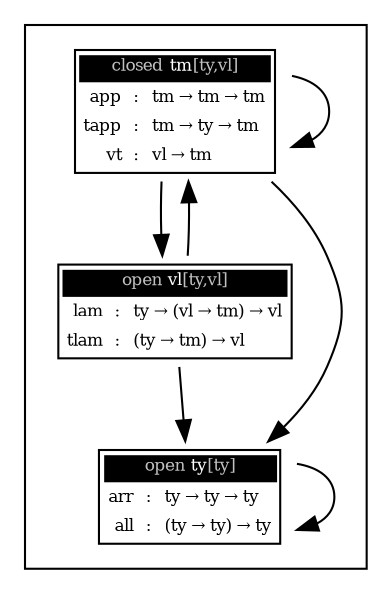 strict digraph {
    node [shape=plaintext
         ,fontsize=8];
    subgraph cluster {
        tm [label=<<TABLE BORDER="1" CELLBORDER="0" CELLSPACING="1"><TR><TD ALIGN="CENTER" COLSPAN="3" BGCOLOR="black"><FONT COLOR="gray">closed </FONT><FONT COLOR="white">tm</FONT><FONT COLOR="gray">[ty,vl]</FONT></TD></TR>
                                                                    <TR><TD ALIGN="RIGHT">app</TD> <TD ALIGN="CENTER">:</TD> <TD ALIGN="LEFT">tm → tm → tm</TD></TR>
                                                                    <TR><TD ALIGN="RIGHT">tapp</TD> <TD ALIGN="CENTER">:</TD> <TD ALIGN="LEFT">tm → ty → tm</TD></TR>
                                                                    <TR><TD ALIGN="RIGHT">vt</TD> <TD ALIGN="CENTER">:</TD> <TD ALIGN="LEFT">vl → tm</TD></TR></TABLE>>];
        vl [label=<<TABLE BORDER="1" CELLBORDER="0" CELLSPACING="1"><TR><TD ALIGN="CENTER" COLSPAN="3" BGCOLOR="black"><FONT COLOR="gray">open </FONT><FONT COLOR="white">vl</FONT><FONT COLOR="gray">[ty,vl]</FONT></TD></TR>
                                                                    <TR><TD ALIGN="RIGHT">lam</TD> <TD ALIGN="CENTER">:</TD> <TD ALIGN="LEFT">ty → (vl → tm) → vl</TD></TR>
                                                                    <TR><TD ALIGN="RIGHT">tlam</TD> <TD ALIGN="CENTER">:</TD> <TD ALIGN="LEFT">(ty → tm) → vl</TD></TR></TABLE>>];
        tm -> tm;
        tm -> ty;
        tm -> vl;
        vl -> ty;
        vl -> tm;
    }
    ty [label=<<TABLE BORDER="1" CELLBORDER="0" CELLSPACING="1"><TR><TD ALIGN="CENTER" COLSPAN="3" BGCOLOR="black"><FONT COLOR="gray">open </FONT><FONT COLOR="white">ty</FONT><FONT COLOR="gray">[ty]</FONT></TD></TR>
                                                                <TR><TD ALIGN="RIGHT">arr</TD> <TD ALIGN="CENTER">:</TD> <TD ALIGN="LEFT">ty → ty → ty</TD></TR>
                                                                <TR><TD ALIGN="RIGHT">all</TD> <TD ALIGN="CENTER">:</TD> <TD ALIGN="LEFT">(ty → ty) → ty</TD></TR></TABLE>>];
    ty -> ty;
}